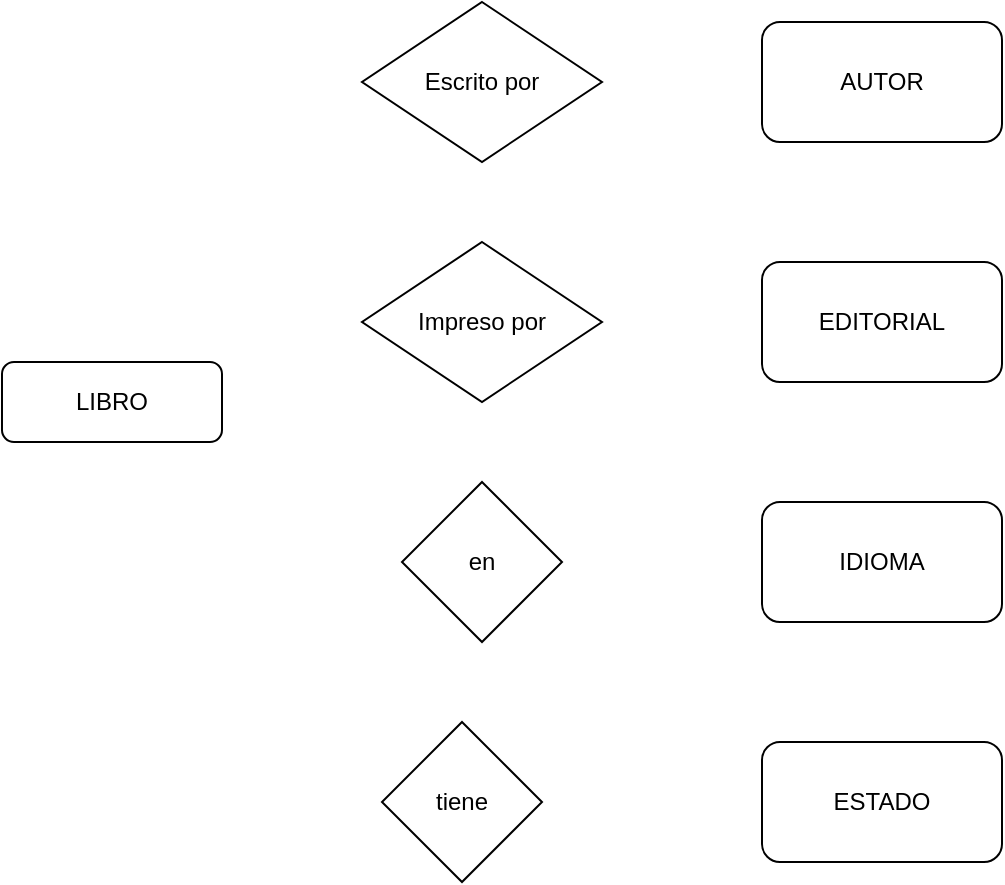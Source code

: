 <mxfile version="21.6.6" type="github">
  <diagram name="Page-1" id="_FTZNLcHKh5bRUCmMypY">
    <mxGraphModel dx="880" dy="446" grid="1" gridSize="10" guides="1" tooltips="1" connect="1" arrows="1" fold="1" page="1" pageScale="1" pageWidth="827" pageHeight="1169" math="0" shadow="0">
      <root>
        <mxCell id="0" />
        <mxCell id="1" parent="0" />
        <mxCell id="Qtg2CApu51n-fTV0OJMC-1" value="LIBRO" style="rounded=1;whiteSpace=wrap;html=1;" vertex="1" parent="1">
          <mxGeometry x="20" y="500" width="110" height="40" as="geometry" />
        </mxCell>
        <mxCell id="Qtg2CApu51n-fTV0OJMC-2" value="AUTOR" style="rounded=1;whiteSpace=wrap;html=1;" vertex="1" parent="1">
          <mxGeometry x="400" y="330" width="120" height="60" as="geometry" />
        </mxCell>
        <mxCell id="Qtg2CApu51n-fTV0OJMC-3" value="EDITORIAL" style="rounded=1;whiteSpace=wrap;html=1;" vertex="1" parent="1">
          <mxGeometry x="400" y="450" width="120" height="60" as="geometry" />
        </mxCell>
        <mxCell id="Qtg2CApu51n-fTV0OJMC-4" value="IDIOMA" style="rounded=1;whiteSpace=wrap;html=1;" vertex="1" parent="1">
          <mxGeometry x="400" y="570" width="120" height="60" as="geometry" />
        </mxCell>
        <mxCell id="Qtg2CApu51n-fTV0OJMC-5" value="ESTADO" style="rounded=1;whiteSpace=wrap;html=1;" vertex="1" parent="1">
          <mxGeometry x="400" y="690" width="120" height="60" as="geometry" />
        </mxCell>
        <mxCell id="Qtg2CApu51n-fTV0OJMC-6" value="Escrito por" style="rhombus;whiteSpace=wrap;html=1;" vertex="1" parent="1">
          <mxGeometry x="200" y="320" width="120" height="80" as="geometry" />
        </mxCell>
        <mxCell id="Qtg2CApu51n-fTV0OJMC-7" value="Impreso por" style="rhombus;whiteSpace=wrap;html=1;" vertex="1" parent="1">
          <mxGeometry x="200" y="440" width="120" height="80" as="geometry" />
        </mxCell>
        <mxCell id="Qtg2CApu51n-fTV0OJMC-8" value="en" style="rhombus;whiteSpace=wrap;html=1;" vertex="1" parent="1">
          <mxGeometry x="220" y="560" width="80" height="80" as="geometry" />
        </mxCell>
        <mxCell id="Qtg2CApu51n-fTV0OJMC-9" value="tiene" style="rhombus;whiteSpace=wrap;html=1;" vertex="1" parent="1">
          <mxGeometry x="210" y="680" width="80" height="80" as="geometry" />
        </mxCell>
      </root>
    </mxGraphModel>
  </diagram>
</mxfile>
